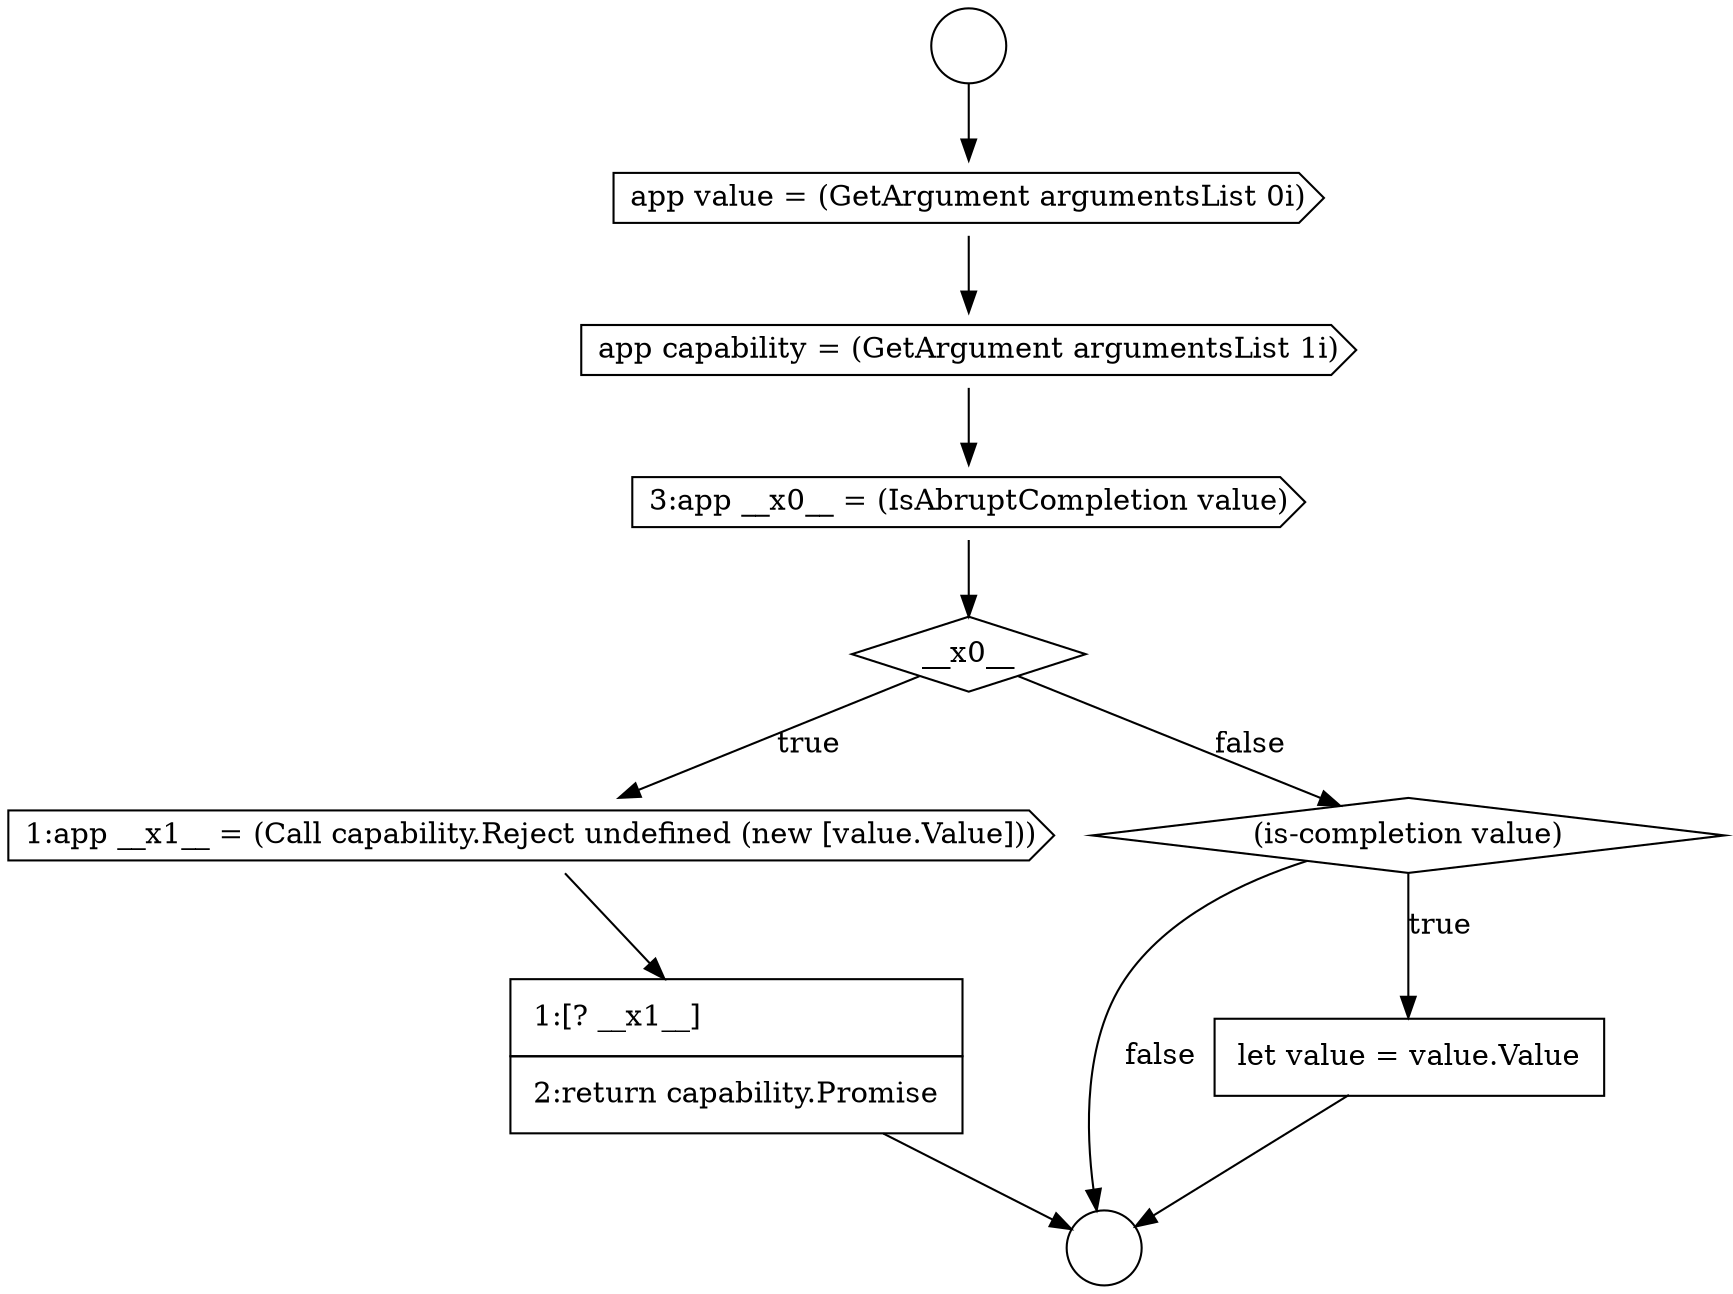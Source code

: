 digraph {
  node16287 [shape=circle label=" " color="black" fillcolor="white" style=filled]
  node16293 [shape=none, margin=0, label=<<font color="black">
    <table border="0" cellborder="1" cellspacing="0" cellpadding="10">
      <tr><td align="left">1:[? __x1__]</td></tr>
      <tr><td align="left">2:return capability.Promise</td></tr>
    </table>
  </font>> color="black" fillcolor="white" style=filled]
  node16292 [shape=cds, label=<<font color="black">1:app __x1__ = (Call capability.Reject undefined (new [value.Value]))</font>> color="black" fillcolor="white" style=filled]
  node16291 [shape=diamond, label=<<font color="black">__x0__</font>> color="black" fillcolor="white" style=filled]
  node16290 [shape=cds, label=<<font color="black">3:app __x0__ = (IsAbruptCompletion value)</font>> color="black" fillcolor="white" style=filled]
  node16295 [shape=none, margin=0, label=<<font color="black">
    <table border="0" cellborder="1" cellspacing="0" cellpadding="10">
      <tr><td align="left">let value = value.Value</td></tr>
    </table>
  </font>> color="black" fillcolor="white" style=filled]
  node16288 [shape=cds, label=<<font color="black">app value = (GetArgument argumentsList 0i)</font>> color="black" fillcolor="white" style=filled]
  node16294 [shape=diamond, label=<<font color="black">(is-completion value)</font>> color="black" fillcolor="white" style=filled]
  node16289 [shape=cds, label=<<font color="black">app capability = (GetArgument argumentsList 1i)</font>> color="black" fillcolor="white" style=filled]
  node16286 [shape=circle label=" " color="black" fillcolor="white" style=filled]
  node16295 -> node16287 [ color="black"]
  node16294 -> node16295 [label=<<font color="black">true</font>> color="black"]
  node16294 -> node16287 [label=<<font color="black">false</font>> color="black"]
  node16291 -> node16292 [label=<<font color="black">true</font>> color="black"]
  node16291 -> node16294 [label=<<font color="black">false</font>> color="black"]
  node16292 -> node16293 [ color="black"]
  node16293 -> node16287 [ color="black"]
  node16289 -> node16290 [ color="black"]
  node16286 -> node16288 [ color="black"]
  node16290 -> node16291 [ color="black"]
  node16288 -> node16289 [ color="black"]
}

